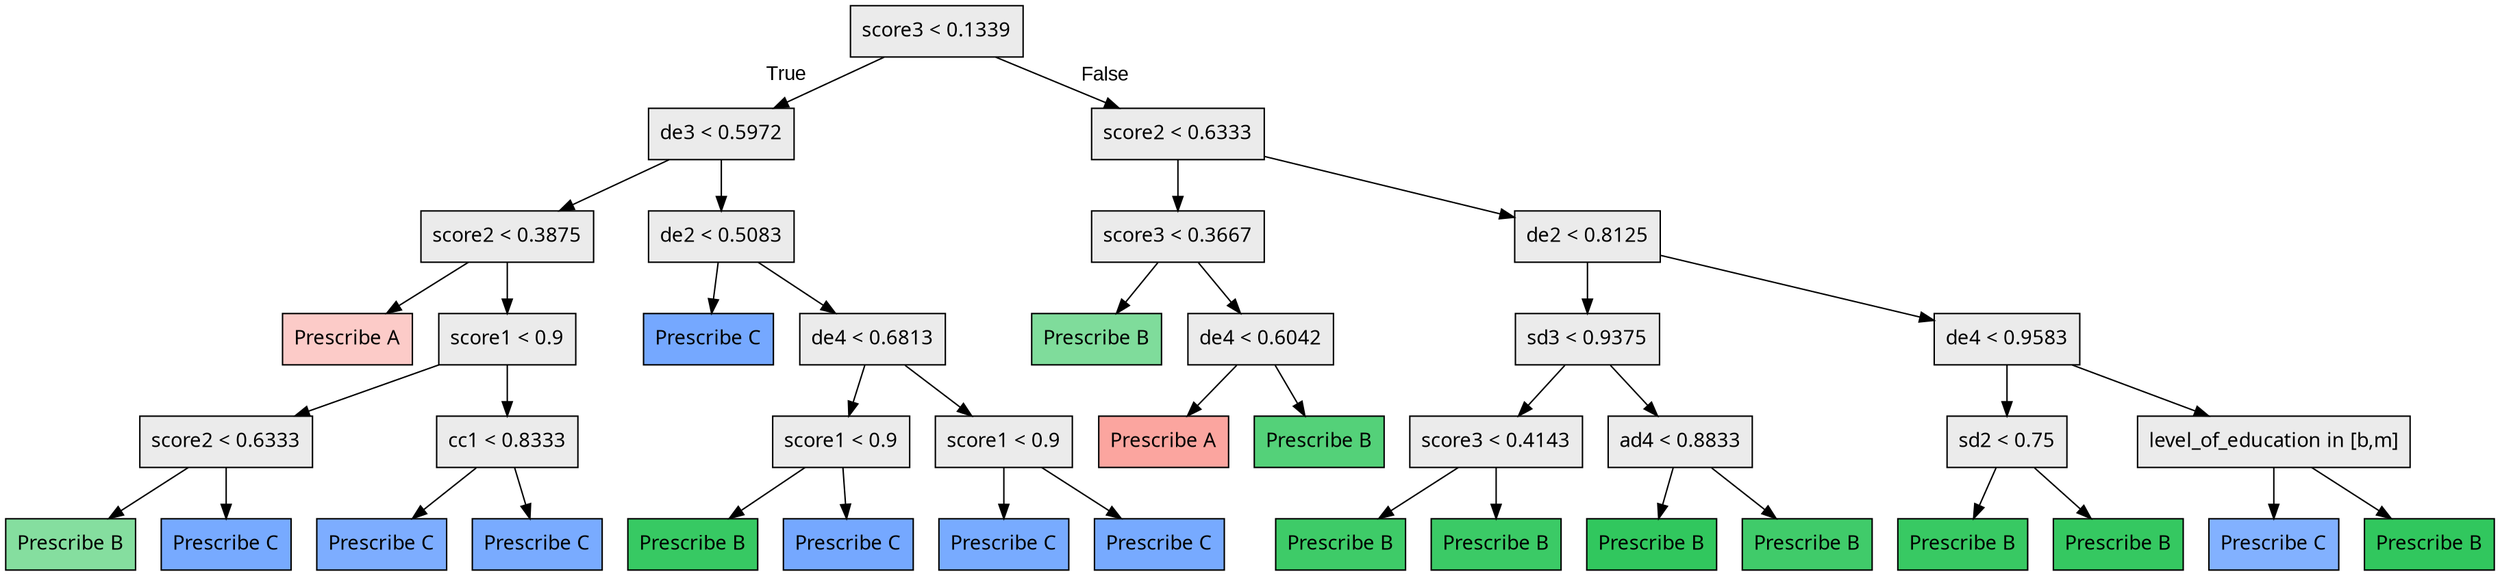 digraph "G" {
1 [fillcolor="#EBEBEB", fontname="bold arial", label="score3 &lt; 0.1339", shape=box, style="filled"];
2 [fillcolor="#EBEBEB", fontname="bold arial", label="de3 &lt; 0.5972", shape=box, style="filled"];
3 [fillcolor="#EBEBEB", fontname="bold arial", label="score2 &lt; 0.3875", shape=box, style="filled"];
4 [color=black, fillcolor="#F8766D60", fontname="bold arial", label="Prescribe A", shape=box, style="filled"];
5 [fillcolor="#EBEBEB", fontname="bold arial", label="score1 &lt; 0.9", shape=box, style="filled"];
6 [fillcolor="#EBEBEB", fontname="bold arial", label="score2 &lt; 0.6333", shape=box, style="filled"];
7 [color=black, fillcolor="#00BA387a", fontname="bold arial", label="Prescribe B", shape=box, style="filled"];
8 [color=black, fillcolor="#619CFFdb", fontname="bold arial", label="Prescribe C", shape=box, style="filled"];
9 [fillcolor="#EBEBEB", fontname="bold arial", label="cc1 &lt; 0.8333", shape=box, style="filled"];
10 [color=black, fillcolor="#619CFFd2", fontname="bold arial", label="Prescribe C", shape=box, style="filled"];
11 [color=black, fillcolor="#619CFFd8", fontname="bold arial", label="Prescribe C", shape=box, style="filled"];
12 [fillcolor="#EBEBEB", fontname="bold arial", label="de2 &lt; 0.5083", shape=box, style="filled"];
13 [color=black, fillcolor="#619CFFdf", fontname="bold arial", label="Prescribe C", shape=box, style="filled"];
14 [fillcolor="#EBEBEB", fontname="bold arial", label="de4 &lt; 0.6813", shape=box, style="filled"];
15 [fillcolor="#EBEBEB", fontname="bold arial", label="score1 &lt; 0.9", shape=box, style="filled"];
16 [color=black, fillcolor="#00BA38c8", fontname="bold arial", label="Prescribe B", shape=box, style="filled"];
17 [color=black, fillcolor="#619CFFdf", fontname="bold arial", label="Prescribe C", shape=box, style="filled"];
18 [fillcolor="#EBEBEB", fontname="bold arial", label="score1 &lt; 0.9", shape=box, style="filled"];
19 [color=black, fillcolor="#619CFFd9", fontname="bold arial", label="Prescribe C", shape=box, style="filled"];
20 [color=black, fillcolor="#619CFFdc", fontname="bold arial", label="Prescribe C", shape=box, style="filled"];
21 [fillcolor="#EBEBEB", fontname="bold arial", label="score2 &lt; 0.6333", shape=box, style="filled"];
22 [fillcolor="#EBEBEB", fontname="bold arial", label="score3 &lt; 0.3667", shape=box, style="filled"];
23 [color=black, fillcolor="#00BA3880", fontname="bold arial", label="Prescribe B", shape=box, style="filled"];
24 [fillcolor="#EBEBEB", fontname="bold arial", label="de4 &lt; 0.6042", shape=box, style="filled"];
25 [color=black, fillcolor="#F8766Da7", fontname="bold arial", label="Prescribe A", shape=box, style="filled"];
26 [color=black, fillcolor="#00BA38ab", fontname="bold arial", label="Prescribe B", shape=box, style="filled"];
27 [fillcolor="#EBEBEB", fontname="bold arial", label="de2 &lt; 0.8125", shape=box, style="filled"];
28 [fillcolor="#EBEBEB", fontname="bold arial", label="sd3 &lt; 0.9375", shape=box, style="filled"];
29 [fillcolor="#EBEBEB", fontname="bold arial", label="score3 &lt; 0.4143", shape=box, style="filled"];
30 [color=black, fillcolor="#00BA38c1", fontname="bold arial", label="Prescribe B", shape=box, style="filled"];
31 [color=black, fillcolor="#00BA38c4", fontname="bold arial", label="Prescribe B", shape=box, style="filled"];
32 [fillcolor="#EBEBEB", fontname="bold arial", label="ad4 &lt; 0.8833", shape=box, style="filled"];
33 [color=black, fillcolor="#00BA38ce", fontname="bold arial", label="Prescribe B", shape=box, style="filled"];
34 [color=black, fillcolor="#00BA38bf", fontname="bold arial", label="Prescribe B", shape=box, style="filled"];
35 [fillcolor="#EBEBEB", fontname="bold arial", label="de4 &lt; 0.9583", shape=box, style="filled"];
36 [fillcolor="#EBEBEB", fontname="bold arial", label="sd2 &lt; 0.75", shape=box, style="filled"];
37 [color=black, fillcolor="#00BA38c7", fontname="bold arial", label="Prescribe B", shape=box, style="filled"];
38 [color=black, fillcolor="#00BA38ca", fontname="bold arial", label="Prescribe B", shape=box, style="filled"];
39 [fillcolor="#EBEBEB", fontname="bold arial", label="level_of_education in [b,m]", shape=box, style="filled"];
40 [color=black, fillcolor="#619CFFc9", fontname="bold arial", label="Prescribe C", shape=box, style="filled"];
41 [color=black, fillcolor="#00BA38ce", fontname="bold arial", label="Prescribe B", shape=box, style="filled"];
1 -> 2  [fontname="arial", headlabel="True", key=0, labelangle=45, labeldistance="2.5"];
1 -> 21  [fontname="arial", headlabel="False", key=0, labelangle="-45", labeldistance="2.5"];
2 -> 3  [key=0];
2 -> 12  [key=0];
3 -> 4  [key=0];
3 -> 5  [key=0];
5 -> 6  [key=0];
5 -> 9  [key=0];
6 -> 7  [key=0];
6 -> 8  [key=0];
9 -> 10  [key=0];
9 -> 11  [key=0];
12 -> 13  [key=0];
12 -> 14  [key=0];
14 -> 15  [key=0];
14 -> 18  [key=0];
15 -> 16  [key=0];
15 -> 17  [key=0];
18 -> 19  [key=0];
18 -> 20  [key=0];
21 -> 22  [key=0];
21 -> 27  [key=0];
22 -> 23  [key=0];
22 -> 24  [key=0];
24 -> 25  [key=0];
24 -> 26  [key=0];
27 -> 28  [key=0];
27 -> 35  [key=0];
28 -> 29  [key=0];
28 -> 32  [key=0];
29 -> 30  [key=0];
29 -> 31  [key=0];
32 -> 33  [key=0];
32 -> 34  [key=0];
35 -> 36  [key=0];
35 -> 39  [key=0];
36 -> 37  [key=0];
36 -> 38  [key=0];
39 -> 40  [key=0];
39 -> 41  [key=0];
}
